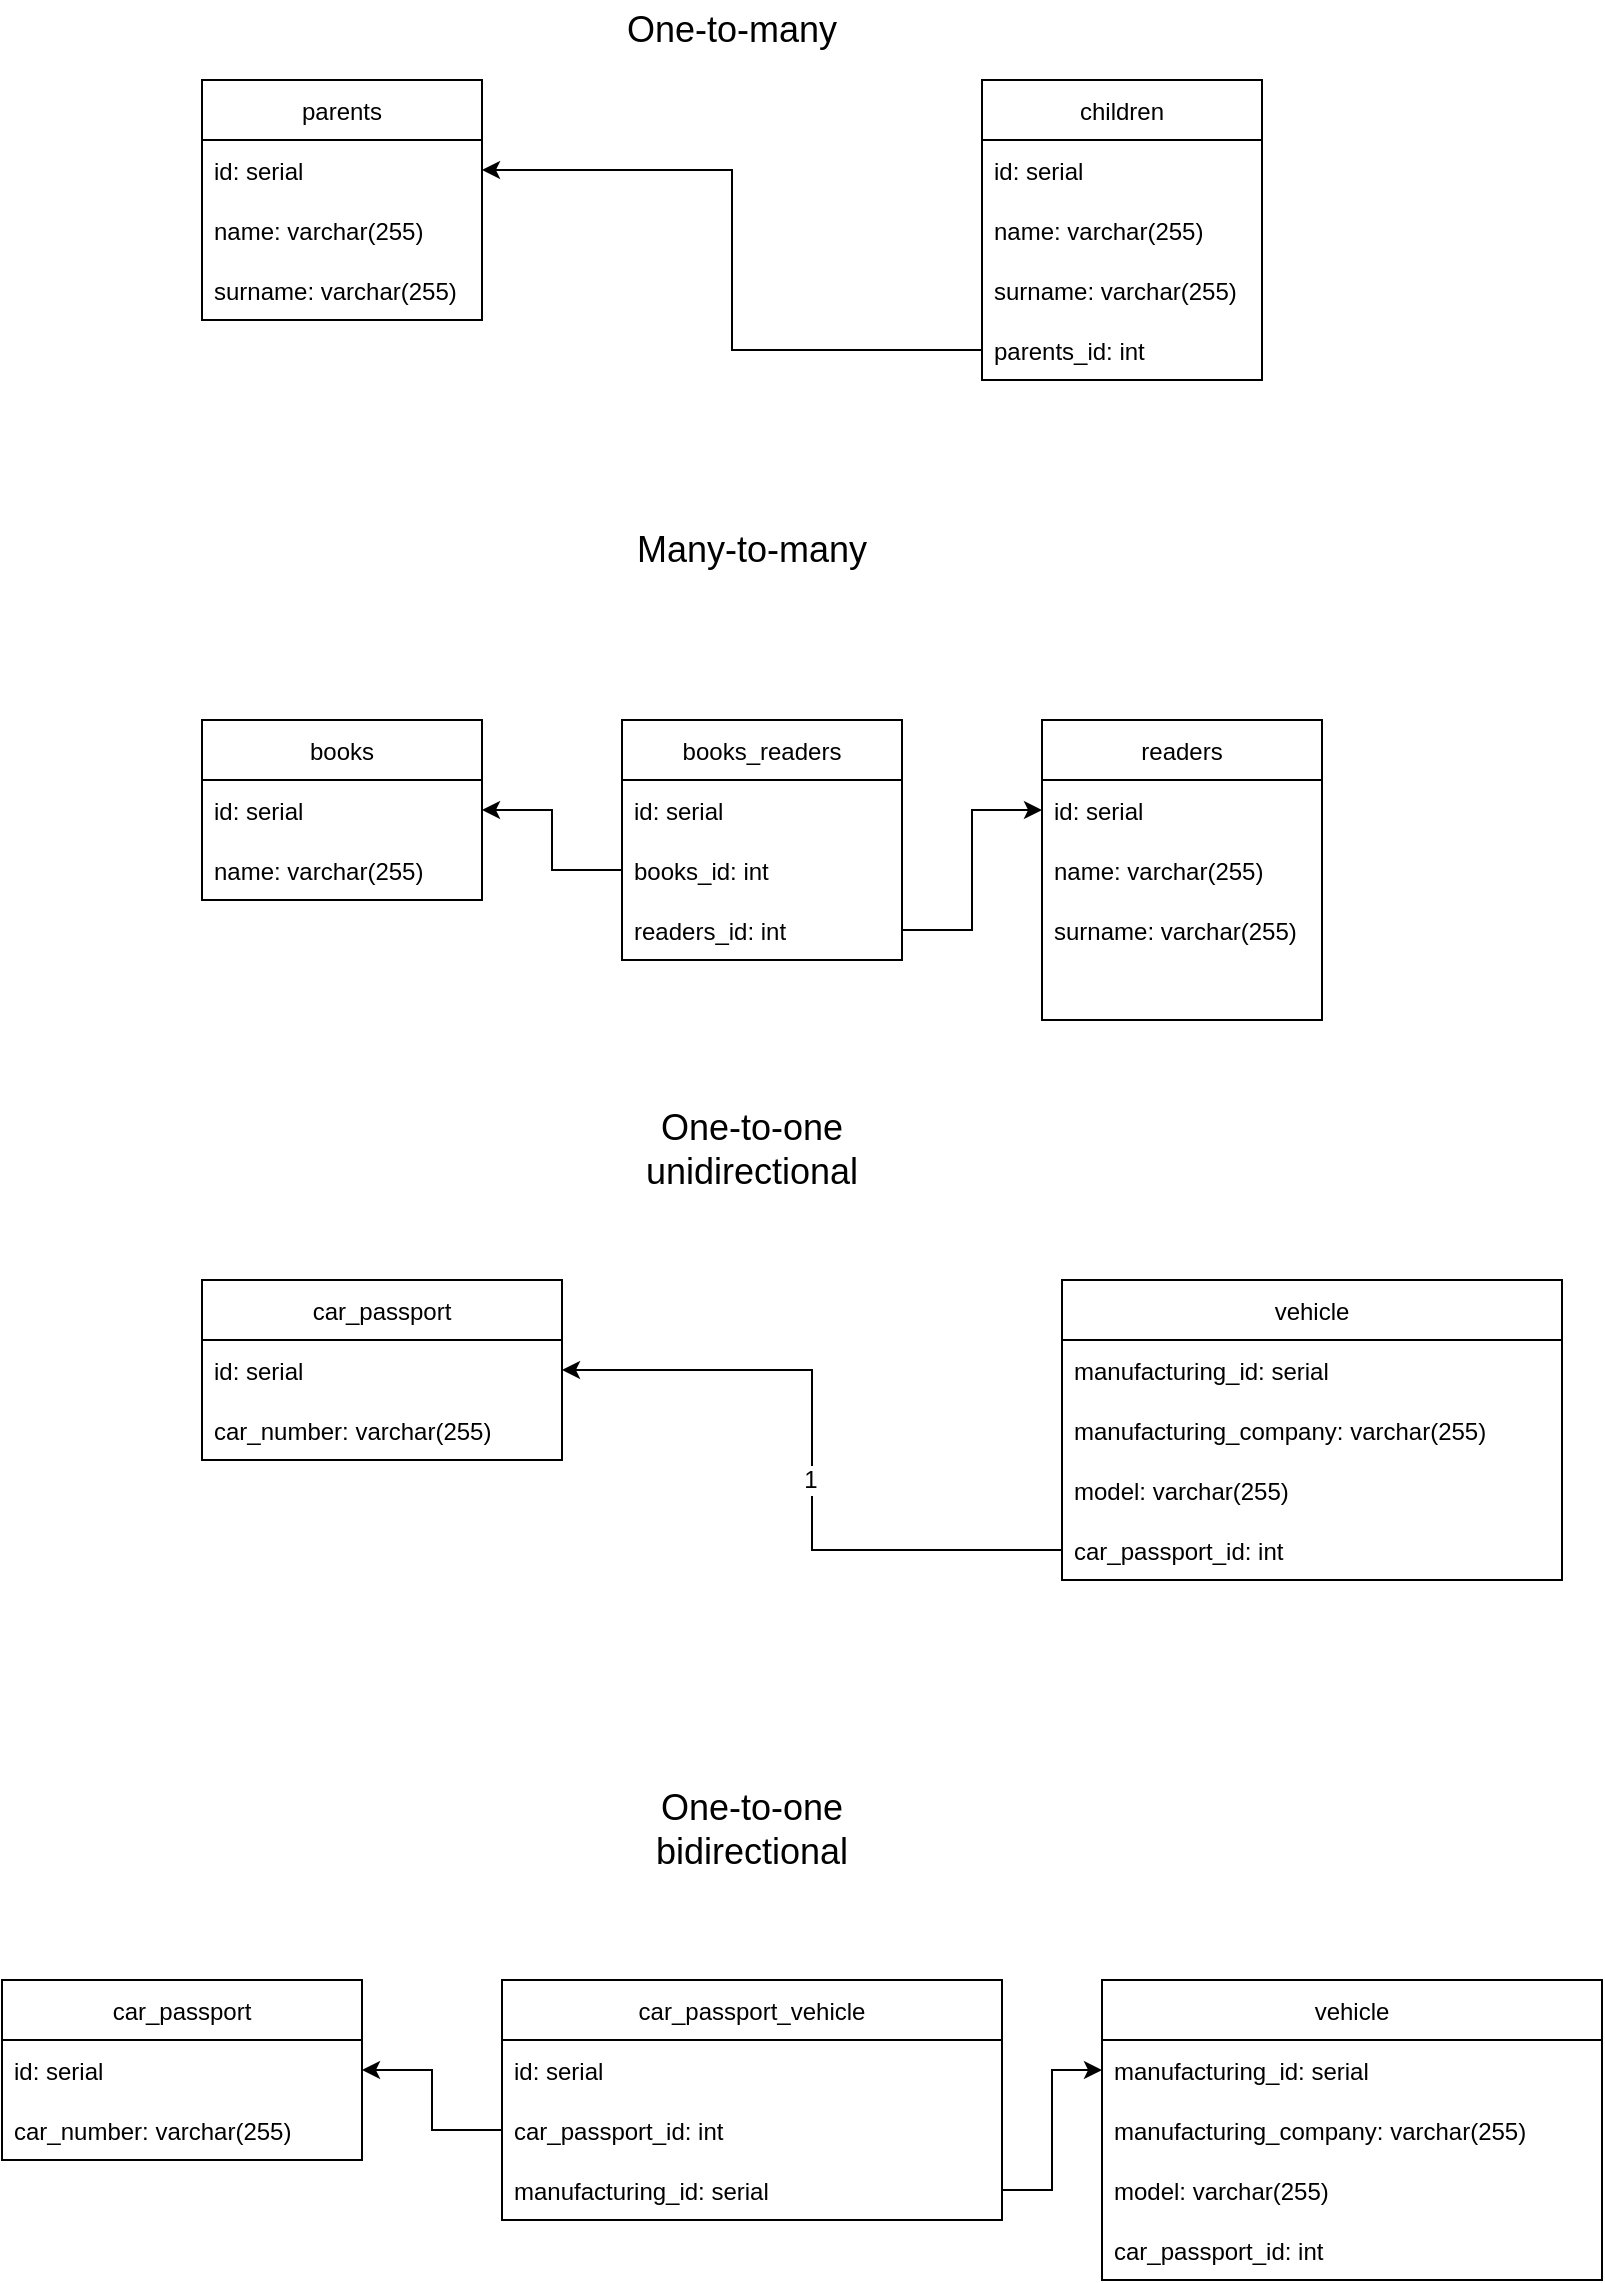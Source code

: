 <mxfile version="20.0.4" type="device"><diagram id="tTqkGFMPEbo4J96MTbWR" name="Page-1"><mxGraphModel dx="1422" dy="795" grid="1" gridSize="10" guides="1" tooltips="1" connect="1" arrows="1" fold="1" page="1" pageScale="1" pageWidth="827" pageHeight="1169" math="0" shadow="0"><root><mxCell id="0"/><mxCell id="1" parent="0"/><mxCell id="59wpczAyupUWKNXlK8dY-1" value="parents" style="swimlane;fontStyle=0;childLayout=stackLayout;horizontal=1;startSize=30;horizontalStack=0;resizeParent=1;resizeParentMax=0;resizeLast=0;collapsible=1;marginBottom=0;" vertex="1" parent="1"><mxGeometry x="120" y="50" width="140" height="120" as="geometry"/></mxCell><mxCell id="59wpczAyupUWKNXlK8dY-3" value="id: serial" style="text;strokeColor=none;fillColor=none;align=left;verticalAlign=middle;spacingLeft=4;spacingRight=4;overflow=hidden;points=[[0,0.5],[1,0.5]];portConstraint=eastwest;rotatable=0;" vertex="1" parent="59wpczAyupUWKNXlK8dY-1"><mxGeometry y="30" width="140" height="30" as="geometry"/></mxCell><mxCell id="59wpczAyupUWKNXlK8dY-9" value="name: varchar(255)" style="text;strokeColor=none;fillColor=none;align=left;verticalAlign=middle;spacingLeft=4;spacingRight=4;overflow=hidden;points=[[0,0.5],[1,0.5]];portConstraint=eastwest;rotatable=0;" vertex="1" parent="59wpczAyupUWKNXlK8dY-1"><mxGeometry y="60" width="140" height="30" as="geometry"/></mxCell><mxCell id="59wpczAyupUWKNXlK8dY-11" value="surname: varchar(255)" style="text;strokeColor=none;fillColor=none;align=left;verticalAlign=middle;spacingLeft=4;spacingRight=4;overflow=hidden;points=[[0,0.5],[1,0.5]];portConstraint=eastwest;rotatable=0;" vertex="1" parent="59wpczAyupUWKNXlK8dY-1"><mxGeometry y="90" width="140" height="30" as="geometry"/></mxCell><mxCell id="59wpczAyupUWKNXlK8dY-5" value="children" style="swimlane;fontStyle=0;childLayout=stackLayout;horizontal=1;startSize=30;horizontalStack=0;resizeParent=1;resizeParentMax=0;resizeLast=0;collapsible=1;marginBottom=0;" vertex="1" parent="1"><mxGeometry x="510" y="50" width="140" height="150" as="geometry"/></mxCell><mxCell id="59wpczAyupUWKNXlK8dY-6" value="id: serial" style="text;strokeColor=none;fillColor=none;align=left;verticalAlign=middle;spacingLeft=4;spacingRight=4;overflow=hidden;points=[[0,0.5],[1,0.5]];portConstraint=eastwest;rotatable=0;" vertex="1" parent="59wpczAyupUWKNXlK8dY-5"><mxGeometry y="30" width="140" height="30" as="geometry"/></mxCell><mxCell id="59wpczAyupUWKNXlK8dY-7" value="name: varchar(255)" style="text;strokeColor=none;fillColor=none;align=left;verticalAlign=middle;spacingLeft=4;spacingRight=4;overflow=hidden;points=[[0,0.5],[1,0.5]];portConstraint=eastwest;rotatable=0;" vertex="1" parent="59wpczAyupUWKNXlK8dY-5"><mxGeometry y="60" width="140" height="30" as="geometry"/></mxCell><mxCell id="59wpczAyupUWKNXlK8dY-12" value="surname: varchar(255)" style="text;strokeColor=none;fillColor=none;align=left;verticalAlign=middle;spacingLeft=4;spacingRight=4;overflow=hidden;points=[[0,0.5],[1,0.5]];portConstraint=eastwest;rotatable=0;" vertex="1" parent="59wpczAyupUWKNXlK8dY-5"><mxGeometry y="90" width="140" height="30" as="geometry"/></mxCell><mxCell id="59wpczAyupUWKNXlK8dY-8" value="parents_id: int" style="text;strokeColor=none;fillColor=none;align=left;verticalAlign=middle;spacingLeft=4;spacingRight=4;overflow=hidden;points=[[0,0.5],[1,0.5]];portConstraint=eastwest;rotatable=0;" vertex="1" parent="59wpczAyupUWKNXlK8dY-5"><mxGeometry y="120" width="140" height="30" as="geometry"/></mxCell><mxCell id="59wpczAyupUWKNXlK8dY-13" style="edgeStyle=orthogonalEdgeStyle;rounded=0;orthogonalLoop=1;jettySize=auto;html=1;exitX=0;exitY=0.5;exitDx=0;exitDy=0;entryX=1;entryY=0.5;entryDx=0;entryDy=0;" edge="1" parent="1" source="59wpczAyupUWKNXlK8dY-8" target="59wpczAyupUWKNXlK8dY-3"><mxGeometry relative="1" as="geometry"/></mxCell><mxCell id="59wpczAyupUWKNXlK8dY-14" value="books" style="swimlane;fontStyle=0;childLayout=stackLayout;horizontal=1;startSize=30;horizontalStack=0;resizeParent=1;resizeParentMax=0;resizeLast=0;collapsible=1;marginBottom=0;" vertex="1" parent="1"><mxGeometry x="120" y="370" width="140" height="90" as="geometry"/></mxCell><mxCell id="59wpczAyupUWKNXlK8dY-15" value="id: serial" style="text;strokeColor=none;fillColor=none;align=left;verticalAlign=middle;spacingLeft=4;spacingRight=4;overflow=hidden;points=[[0,0.5],[1,0.5]];portConstraint=eastwest;rotatable=0;" vertex="1" parent="59wpczAyupUWKNXlK8dY-14"><mxGeometry y="30" width="140" height="30" as="geometry"/></mxCell><mxCell id="59wpczAyupUWKNXlK8dY-16" value="name: varchar(255)" style="text;strokeColor=none;fillColor=none;align=left;verticalAlign=middle;spacingLeft=4;spacingRight=4;overflow=hidden;points=[[0,0.5],[1,0.5]];portConstraint=eastwest;rotatable=0;" vertex="1" parent="59wpczAyupUWKNXlK8dY-14"><mxGeometry y="60" width="140" height="30" as="geometry"/></mxCell><mxCell id="59wpczAyupUWKNXlK8dY-18" value="readers" style="swimlane;fontStyle=0;childLayout=stackLayout;horizontal=1;startSize=30;horizontalStack=0;resizeParent=1;resizeParentMax=0;resizeLast=0;collapsible=1;marginBottom=0;" vertex="1" parent="1"><mxGeometry x="540" y="370" width="140" height="150" as="geometry"/></mxCell><mxCell id="59wpczAyupUWKNXlK8dY-19" value="id: serial" style="text;strokeColor=none;fillColor=none;align=left;verticalAlign=middle;spacingLeft=4;spacingRight=4;overflow=hidden;points=[[0,0.5],[1,0.5]];portConstraint=eastwest;rotatable=0;" vertex="1" parent="59wpczAyupUWKNXlK8dY-18"><mxGeometry y="30" width="140" height="30" as="geometry"/></mxCell><mxCell id="59wpczAyupUWKNXlK8dY-20" value="name: varchar(255)" style="text;strokeColor=none;fillColor=none;align=left;verticalAlign=middle;spacingLeft=4;spacingRight=4;overflow=hidden;points=[[0,0.5],[1,0.5]];portConstraint=eastwest;rotatable=0;" vertex="1" parent="59wpczAyupUWKNXlK8dY-18"><mxGeometry y="60" width="140" height="30" as="geometry"/></mxCell><mxCell id="59wpczAyupUWKNXlK8dY-21" value="surname: varchar(255)" style="text;strokeColor=none;fillColor=none;align=left;verticalAlign=middle;spacingLeft=4;spacingRight=4;overflow=hidden;points=[[0,0.5],[1,0.5]];portConstraint=eastwest;rotatable=0;" vertex="1" parent="59wpczAyupUWKNXlK8dY-18"><mxGeometry y="90" width="140" height="30" as="geometry"/></mxCell><mxCell id="59wpczAyupUWKNXlK8dY-22" style="text;strokeColor=none;fillColor=none;align=left;verticalAlign=middle;spacingLeft=4;spacingRight=4;overflow=hidden;points=[[0,0.5],[1,0.5]];portConstraint=eastwest;rotatable=0;" vertex="1" parent="59wpczAyupUWKNXlK8dY-18"><mxGeometry y="120" width="140" height="30" as="geometry"/></mxCell><mxCell id="59wpczAyupUWKNXlK8dY-23" value="books_readers" style="swimlane;fontStyle=0;childLayout=stackLayout;horizontal=1;startSize=30;horizontalStack=0;resizeParent=1;resizeParentMax=0;resizeLast=0;collapsible=1;marginBottom=0;" vertex="1" parent="1"><mxGeometry x="330" y="370" width="140" height="120" as="geometry"/></mxCell><mxCell id="59wpczAyupUWKNXlK8dY-24" value="id: serial" style="text;strokeColor=none;fillColor=none;align=left;verticalAlign=middle;spacingLeft=4;spacingRight=4;overflow=hidden;points=[[0,0.5],[1,0.5]];portConstraint=eastwest;rotatable=0;" vertex="1" parent="59wpczAyupUWKNXlK8dY-23"><mxGeometry y="30" width="140" height="30" as="geometry"/></mxCell><mxCell id="59wpczAyupUWKNXlK8dY-25" value="books_id: int" style="text;strokeColor=none;fillColor=none;align=left;verticalAlign=middle;spacingLeft=4;spacingRight=4;overflow=hidden;points=[[0,0.5],[1,0.5]];portConstraint=eastwest;rotatable=0;" vertex="1" parent="59wpczAyupUWKNXlK8dY-23"><mxGeometry y="60" width="140" height="30" as="geometry"/></mxCell><mxCell id="59wpczAyupUWKNXlK8dY-26" value="readers_id: int" style="text;strokeColor=none;fillColor=none;align=left;verticalAlign=middle;spacingLeft=4;spacingRight=4;overflow=hidden;points=[[0,0.5],[1,0.5]];portConstraint=eastwest;rotatable=0;" vertex="1" parent="59wpczAyupUWKNXlK8dY-23"><mxGeometry y="90" width="140" height="30" as="geometry"/></mxCell><mxCell id="59wpczAyupUWKNXlK8dY-27" style="edgeStyle=orthogonalEdgeStyle;rounded=0;orthogonalLoop=1;jettySize=auto;html=1;exitX=0;exitY=0.5;exitDx=0;exitDy=0;entryX=1;entryY=0.5;entryDx=0;entryDy=0;" edge="1" parent="1" source="59wpczAyupUWKNXlK8dY-25" target="59wpczAyupUWKNXlK8dY-15"><mxGeometry relative="1" as="geometry"/></mxCell><mxCell id="59wpczAyupUWKNXlK8dY-28" style="edgeStyle=orthogonalEdgeStyle;rounded=0;orthogonalLoop=1;jettySize=auto;html=1;exitX=1;exitY=0.5;exitDx=0;exitDy=0;entryX=0;entryY=0.5;entryDx=0;entryDy=0;" edge="1" parent="1" source="59wpczAyupUWKNXlK8dY-26" target="59wpczAyupUWKNXlK8dY-19"><mxGeometry relative="1" as="geometry"/></mxCell><mxCell id="59wpczAyupUWKNXlK8dY-30" value="&lt;font style=&quot;font-size: 18px;&quot;&gt;One-to-many&lt;/font&gt;" style="text;html=1;strokeColor=none;fillColor=none;align=center;verticalAlign=middle;whiteSpace=wrap;rounded=0;" vertex="1" parent="1"><mxGeometry x="320" y="10" width="130" height="30" as="geometry"/></mxCell><mxCell id="59wpczAyupUWKNXlK8dY-31" value="&lt;font style=&quot;font-size: 18px;&quot;&gt;Many-to-many&lt;/font&gt;" style="text;html=1;strokeColor=none;fillColor=none;align=center;verticalAlign=middle;whiteSpace=wrap;rounded=0;" vertex="1" parent="1"><mxGeometry x="330" y="270" width="130" height="30" as="geometry"/></mxCell><mxCell id="59wpczAyupUWKNXlK8dY-32" value="&lt;font style=&quot;font-size: 18px;&quot;&gt;One-to-one unidirectional&lt;/font&gt;" style="text;html=1;strokeColor=none;fillColor=none;align=center;verticalAlign=middle;whiteSpace=wrap;rounded=0;" vertex="1" parent="1"><mxGeometry x="330" y="570" width="130" height="30" as="geometry"/></mxCell><mxCell id="59wpczAyupUWKNXlK8dY-33" value="&lt;font style=&quot;font-size: 18px;&quot;&gt;One-to-one bidirectional&lt;/font&gt;" style="text;html=1;strokeColor=none;fillColor=none;align=center;verticalAlign=middle;whiteSpace=wrap;rounded=0;" vertex="1" parent="1"><mxGeometry x="330" y="910" width="130" height="30" as="geometry"/></mxCell><mxCell id="59wpczAyupUWKNXlK8dY-34" value="car_passport" style="swimlane;fontStyle=0;childLayout=stackLayout;horizontal=1;startSize=30;horizontalStack=0;resizeParent=1;resizeParentMax=0;resizeLast=0;collapsible=1;marginBottom=0;fontSize=12;" vertex="1" parent="1"><mxGeometry x="120" y="650" width="180" height="90" as="geometry"/></mxCell><mxCell id="59wpczAyupUWKNXlK8dY-35" value="id: serial" style="text;strokeColor=none;fillColor=none;align=left;verticalAlign=middle;spacingLeft=4;spacingRight=4;overflow=hidden;points=[[0,0.5],[1,0.5]];portConstraint=eastwest;rotatable=0;fontSize=12;" vertex="1" parent="59wpczAyupUWKNXlK8dY-34"><mxGeometry y="30" width="180" height="30" as="geometry"/></mxCell><mxCell id="59wpczAyupUWKNXlK8dY-36" value="car_number: varchar(255)" style="text;strokeColor=none;fillColor=none;align=left;verticalAlign=middle;spacingLeft=4;spacingRight=4;overflow=hidden;points=[[0,0.5],[1,0.5]];portConstraint=eastwest;rotatable=0;fontSize=12;" vertex="1" parent="59wpczAyupUWKNXlK8dY-34"><mxGeometry y="60" width="180" height="30" as="geometry"/></mxCell><mxCell id="59wpczAyupUWKNXlK8dY-38" value="vehicle" style="swimlane;fontStyle=0;childLayout=stackLayout;horizontal=1;startSize=30;horizontalStack=0;resizeParent=1;resizeParentMax=0;resizeLast=0;collapsible=1;marginBottom=0;fontSize=12;" vertex="1" parent="1"><mxGeometry x="550" y="650" width="250" height="150" as="geometry"/></mxCell><mxCell id="59wpczAyupUWKNXlK8dY-39" value="manufacturing_id: serial" style="text;strokeColor=none;fillColor=none;align=left;verticalAlign=middle;spacingLeft=4;spacingRight=4;overflow=hidden;points=[[0,0.5],[1,0.5]];portConstraint=eastwest;rotatable=0;fontSize=12;" vertex="1" parent="59wpczAyupUWKNXlK8dY-38"><mxGeometry y="30" width="250" height="30" as="geometry"/></mxCell><mxCell id="59wpczAyupUWKNXlK8dY-40" value="manufacturing_company: varchar(255)" style="text;strokeColor=none;fillColor=none;align=left;verticalAlign=middle;spacingLeft=4;spacingRight=4;overflow=hidden;points=[[0,0.5],[1,0.5]];portConstraint=eastwest;rotatable=0;fontSize=12;" vertex="1" parent="59wpczAyupUWKNXlK8dY-38"><mxGeometry y="60" width="250" height="30" as="geometry"/></mxCell><mxCell id="59wpczAyupUWKNXlK8dY-41" value="model: varchar(255)" style="text;strokeColor=none;fillColor=none;align=left;verticalAlign=middle;spacingLeft=4;spacingRight=4;overflow=hidden;points=[[0,0.5],[1,0.5]];portConstraint=eastwest;rotatable=0;fontSize=12;" vertex="1" parent="59wpczAyupUWKNXlK8dY-38"><mxGeometry y="90" width="250" height="30" as="geometry"/></mxCell><mxCell id="59wpczAyupUWKNXlK8dY-46" value="car_passport_id: int" style="text;strokeColor=none;fillColor=none;align=left;verticalAlign=middle;spacingLeft=4;spacingRight=4;overflow=hidden;points=[[0,0.5],[1,0.5]];portConstraint=eastwest;rotatable=0;fontSize=12;" vertex="1" parent="59wpczAyupUWKNXlK8dY-38"><mxGeometry y="120" width="250" height="30" as="geometry"/></mxCell><mxCell id="59wpczAyupUWKNXlK8dY-47" style="edgeStyle=orthogonalEdgeStyle;rounded=0;orthogonalLoop=1;jettySize=auto;html=1;exitX=0;exitY=0.5;exitDx=0;exitDy=0;entryX=1;entryY=0.5;entryDx=0;entryDy=0;fontSize=12;" edge="1" parent="1" source="59wpczAyupUWKNXlK8dY-46" target="59wpczAyupUWKNXlK8dY-35"><mxGeometry relative="1" as="geometry"/></mxCell><mxCell id="59wpczAyupUWKNXlK8dY-48" value="1" style="edgeLabel;html=1;align=center;verticalAlign=middle;resizable=0;points=[];fontSize=12;" vertex="1" connectable="0" parent="59wpczAyupUWKNXlK8dY-47"><mxGeometry x="-0.059" y="1" relative="1" as="geometry"><mxPoint as="offset"/></mxGeometry></mxCell><mxCell id="59wpczAyupUWKNXlK8dY-49" value="car_passport" style="swimlane;fontStyle=0;childLayout=stackLayout;horizontal=1;startSize=30;horizontalStack=0;resizeParent=1;resizeParentMax=0;resizeLast=0;collapsible=1;marginBottom=0;fontSize=12;" vertex="1" parent="1"><mxGeometry x="20" y="1000" width="180" height="90" as="geometry"/></mxCell><mxCell id="59wpczAyupUWKNXlK8dY-50" value="id: serial" style="text;strokeColor=none;fillColor=none;align=left;verticalAlign=middle;spacingLeft=4;spacingRight=4;overflow=hidden;points=[[0,0.5],[1,0.5]];portConstraint=eastwest;rotatable=0;fontSize=12;" vertex="1" parent="59wpczAyupUWKNXlK8dY-49"><mxGeometry y="30" width="180" height="30" as="geometry"/></mxCell><mxCell id="59wpczAyupUWKNXlK8dY-51" value="car_number: varchar(255)" style="text;strokeColor=none;fillColor=none;align=left;verticalAlign=middle;spacingLeft=4;spacingRight=4;overflow=hidden;points=[[0,0.5],[1,0.5]];portConstraint=eastwest;rotatable=0;fontSize=12;" vertex="1" parent="59wpczAyupUWKNXlK8dY-49"><mxGeometry y="60" width="180" height="30" as="geometry"/></mxCell><mxCell id="59wpczAyupUWKNXlK8dY-52" value="vehicle" style="swimlane;fontStyle=0;childLayout=stackLayout;horizontal=1;startSize=30;horizontalStack=0;resizeParent=1;resizeParentMax=0;resizeLast=0;collapsible=1;marginBottom=0;fontSize=12;" vertex="1" parent="1"><mxGeometry x="570" y="1000" width="250" height="150" as="geometry"/></mxCell><mxCell id="59wpczAyupUWKNXlK8dY-53" value="manufacturing_id: serial" style="text;strokeColor=none;fillColor=none;align=left;verticalAlign=middle;spacingLeft=4;spacingRight=4;overflow=hidden;points=[[0,0.5],[1,0.5]];portConstraint=eastwest;rotatable=0;fontSize=12;" vertex="1" parent="59wpczAyupUWKNXlK8dY-52"><mxGeometry y="30" width="250" height="30" as="geometry"/></mxCell><mxCell id="59wpczAyupUWKNXlK8dY-54" value="manufacturing_company: varchar(255)" style="text;strokeColor=none;fillColor=none;align=left;verticalAlign=middle;spacingLeft=4;spacingRight=4;overflow=hidden;points=[[0,0.5],[1,0.5]];portConstraint=eastwest;rotatable=0;fontSize=12;" vertex="1" parent="59wpczAyupUWKNXlK8dY-52"><mxGeometry y="60" width="250" height="30" as="geometry"/></mxCell><mxCell id="59wpczAyupUWKNXlK8dY-55" value="model: varchar(255)" style="text;strokeColor=none;fillColor=none;align=left;verticalAlign=middle;spacingLeft=4;spacingRight=4;overflow=hidden;points=[[0,0.5],[1,0.5]];portConstraint=eastwest;rotatable=0;fontSize=12;" vertex="1" parent="59wpczAyupUWKNXlK8dY-52"><mxGeometry y="90" width="250" height="30" as="geometry"/></mxCell><mxCell id="59wpczAyupUWKNXlK8dY-56" value="car_passport_id: int" style="text;strokeColor=none;fillColor=none;align=left;verticalAlign=middle;spacingLeft=4;spacingRight=4;overflow=hidden;points=[[0,0.5],[1,0.5]];portConstraint=eastwest;rotatable=0;fontSize=12;" vertex="1" parent="59wpczAyupUWKNXlK8dY-52"><mxGeometry y="120" width="250" height="30" as="geometry"/></mxCell><mxCell id="59wpczAyupUWKNXlK8dY-57" value="car_passport_vehicle" style="swimlane;fontStyle=0;childLayout=stackLayout;horizontal=1;startSize=30;horizontalStack=0;resizeParent=1;resizeParentMax=0;resizeLast=0;collapsible=1;marginBottom=0;fontSize=12;" vertex="1" parent="1"><mxGeometry x="270" y="1000" width="250" height="120" as="geometry"/></mxCell><mxCell id="59wpczAyupUWKNXlK8dY-62" value="id: serial" style="text;strokeColor=none;fillColor=none;align=left;verticalAlign=middle;spacingLeft=4;spacingRight=4;overflow=hidden;points=[[0,0.5],[1,0.5]];portConstraint=eastwest;rotatable=0;fontSize=12;" vertex="1" parent="59wpczAyupUWKNXlK8dY-57"><mxGeometry y="30" width="250" height="30" as="geometry"/></mxCell><mxCell id="59wpczAyupUWKNXlK8dY-61" value="car_passport_id: int" style="text;strokeColor=none;fillColor=none;align=left;verticalAlign=middle;spacingLeft=4;spacingRight=4;overflow=hidden;points=[[0,0.5],[1,0.5]];portConstraint=eastwest;rotatable=0;fontSize=12;" vertex="1" parent="59wpczAyupUWKNXlK8dY-57"><mxGeometry y="60" width="250" height="30" as="geometry"/></mxCell><mxCell id="59wpczAyupUWKNXlK8dY-58" value="manufacturing_id: serial" style="text;strokeColor=none;fillColor=none;align=left;verticalAlign=middle;spacingLeft=4;spacingRight=4;overflow=hidden;points=[[0,0.5],[1,0.5]];portConstraint=eastwest;rotatable=0;fontSize=12;" vertex="1" parent="59wpczAyupUWKNXlK8dY-57"><mxGeometry y="90" width="250" height="30" as="geometry"/></mxCell><mxCell id="59wpczAyupUWKNXlK8dY-63" style="edgeStyle=orthogonalEdgeStyle;rounded=0;orthogonalLoop=1;jettySize=auto;html=1;exitX=0;exitY=0.5;exitDx=0;exitDy=0;fontSize=12;" edge="1" parent="1" source="59wpczAyupUWKNXlK8dY-61" target="59wpczAyupUWKNXlK8dY-50"><mxGeometry relative="1" as="geometry"/></mxCell><mxCell id="59wpczAyupUWKNXlK8dY-64" style="edgeStyle=orthogonalEdgeStyle;rounded=0;orthogonalLoop=1;jettySize=auto;html=1;exitX=1;exitY=0.5;exitDx=0;exitDy=0;entryX=0;entryY=0.5;entryDx=0;entryDy=0;fontSize=12;" edge="1" parent="1" source="59wpczAyupUWKNXlK8dY-58" target="59wpczAyupUWKNXlK8dY-53"><mxGeometry relative="1" as="geometry"/></mxCell></root></mxGraphModel></diagram></mxfile>